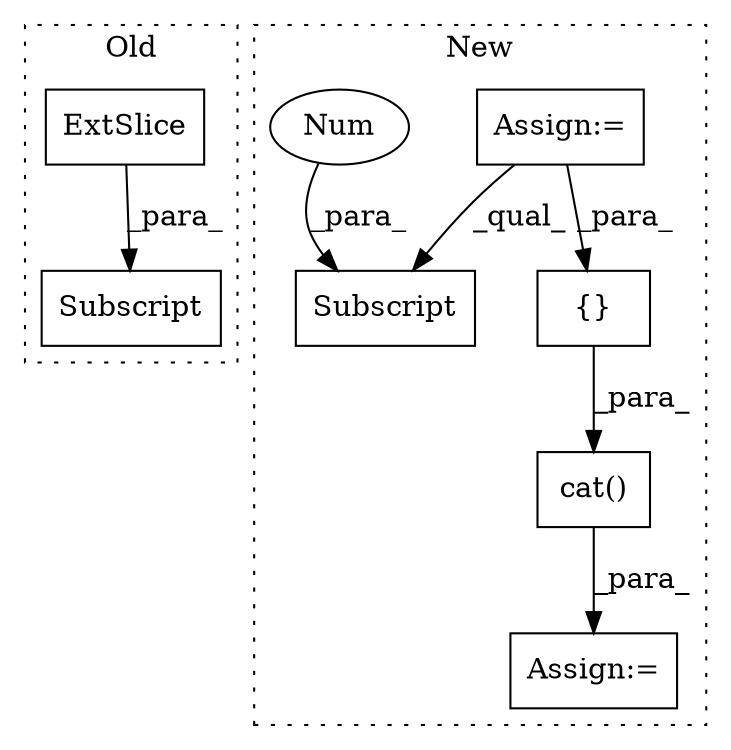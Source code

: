 digraph G {
subgraph cluster0 {
1 [label="ExtSlice" a="85" s="2493" l="1" shape="box"];
3 [label="Subscript" a="63" s="2493,0" l="13,0" shape="box"];
label = "Old";
style="dotted";
}
subgraph cluster1 {
2 [label="cat()" a="75" s="3544,3569" l="10,8" shape="box"];
4 [label="{}" a="59" s="3554,3568" l="1,0" shape="box"];
5 [label="Assign:=" a="68" s="3541" l="3" shape="box"];
6 [label="Assign:=" a="68" s="2633" l="3" shape="box"];
7 [label="Subscript" a="63" s="3514,0" l="15,0" shape="box"];
8 [label="Num" a="76" s="3526" l="2" shape="ellipse"];
label = "New";
style="dotted";
}
1 -> 3 [label="_para_"];
2 -> 5 [label="_para_"];
4 -> 2 [label="_para_"];
6 -> 4 [label="_para_"];
6 -> 7 [label="_qual_"];
8 -> 7 [label="_para_"];
}